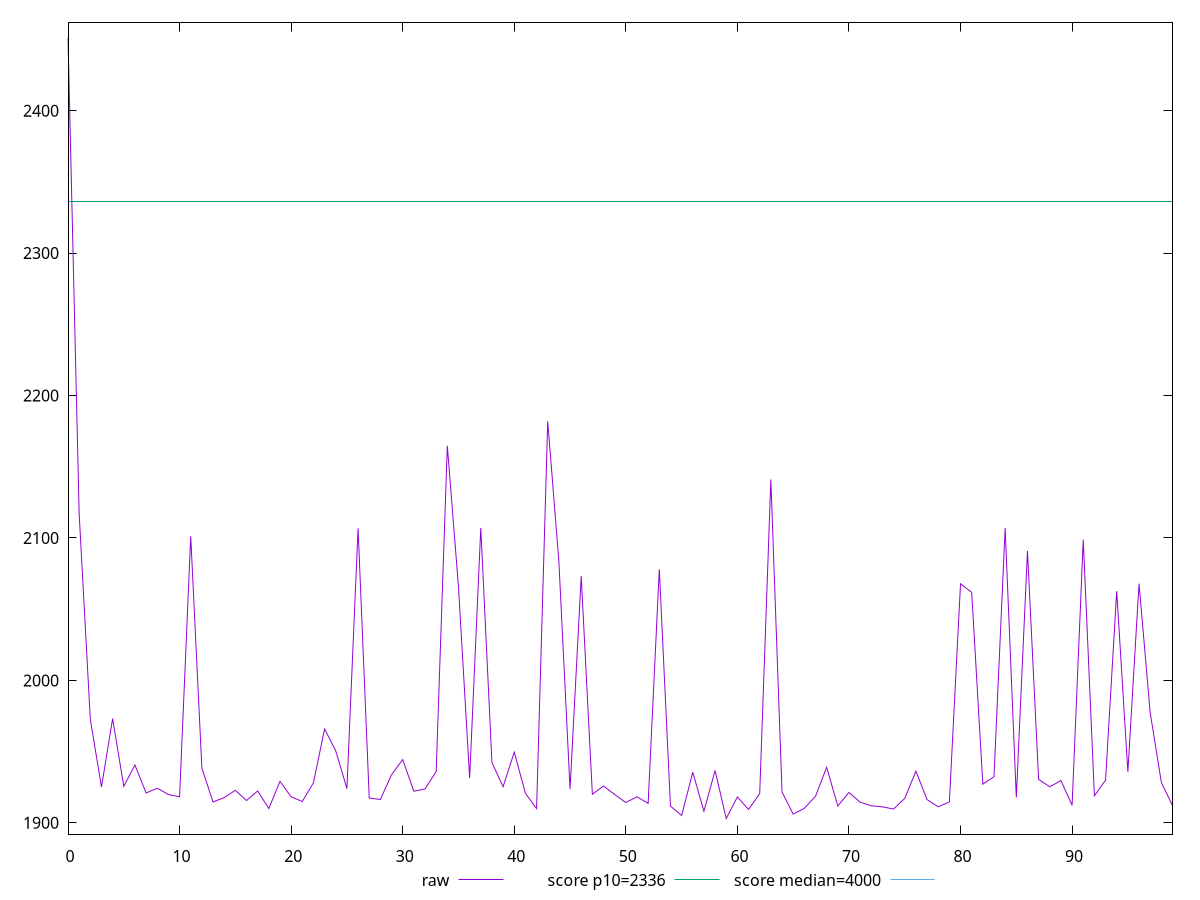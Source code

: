 reset

$raw <<EOF
0 2451.071
1 2117.0975000000003
2 1972.7137000000002
3 1925.1824000000001
4 1973.1419999999998
5 1925.638
6 1940.5839999999994
7 1920.95755
8 1924.2910999999997
9 1919.8947
10 1918.3179999999998
11 2101.2010999999998
12 1938.3049999999998
13 1914.6675500000001
14 1917.7323500000002
15 1922.8334999999997
16 1915.6629000000003
17 1922.3849500000001
18 1910.0515000000005
19 1929.1529999999998
20 1918.2694
21 1915.0019000000002
22 1928.1079999999997
23 1965.9792499999999
24 1950.4764999999998
25 1924.0832999999998
26 2106.7481
27 1917.4298000000003
28 1916.39475
29 1933.7565
30 1944.4044999999996
31 1922.2030000000002
32 1923.7952000000002
33 1936.0195999999996
34 2164.6965
35 2065.634
36 1931.4535
37 2107.0654999999997
38 1942.3048500000004
39 1925.3305
40 1949.6515000000004
41 1920.72795
42 1909.9881000000003
43 2181.8266999999996
44 2083.3934999999997
45 1923.6860000000001
46 2073.1385
47 1920.078
48 1925.8749999999998
49 1919.9074999999998
50 1914.2679500000004
51 1918.2740000000001
52 1913.7306999999996
53 2077.998
54 1911.7565
55 1905.1908499999997
56 1935.4818999999998
57 1908.1375
58 1936.6954500000004
59 1903.0334999999995
60 1918.2078999999999
61 1909.4185000000002
62 1920.4827500000001
63 2141.0334999999995
64 1921.6729999999998
65 1906.14905
66 1910.2040000000002
67 1918.6536500000002
68 1938.9706500000002
69 1911.82965
70 1921.3539999999998
71 1914.4888999999998
72 1911.982
73 1911.2244500000002
74 1909.7115499999995
75 1917.15875
76 1936.2810000000004
77 1916.3457000000003
78 1911.2632000000003
79 1914.6613500000003
80 2067.8395
81 2061.8005000000003
82 1927.1382999999998
83 1932.41525
84 2106.9545
85 1917.8058
86 2090.835
87 1930.4987500000002
88 1925.292
89 1929.6867000000002
90 1912.2972499999998
91 2098.9039999999995
92 1919.0069999999998
93 1929.9615
94 2062.5812
95 1935.797
96 2067.9498000000003
97 1977.4375
98 1928.42105
99 1912.1131500000001
EOF

set key outside below
set xrange [0:99]
set yrange [1892.0727499999996:2462.03175]
set trange [1892.0727499999996:2462.03175]
set terminal svg size 640, 500 enhanced background rgb 'white'
set output "report_00019_2021-02-10T18-14-37.922Z//first-contentful-paint/samples/pages+cached+noadtech+nomedia/raw/values.svg"

plot $raw title "raw" with line, \
     2336 title "score p10=2336", \
     4000 title "score median=4000"

reset
